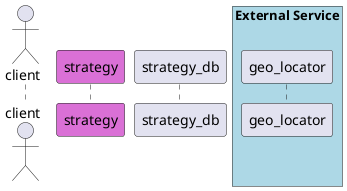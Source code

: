 @startuml
''https://plantuml.com/sequence-diagram
'autonumber
'mainframe "strategy POST api/v1/delivery-route"
'!include skinparams/skinparams.puml
'skinparam sequenceMessageAlign left
'skinparam maxmessagesize 350
'skinparam wrapWidth 250
'skinparam NoteFontColor green



Actor client  as gw
participant strategy as strategy #orchid
participant strategy_db as DB
box "External Service" #LightBlue
participant geo_locator as geo_locator
end box


'!includesub /variables/variables.puml !VARIABLES
'!$DELIVERY_ROUTE_NAME = "POST api/v1/delivery-route"
'!$DELIVERY_ROUTE_LINK = "https://samokat.tech/"


'gw -> strategy: request POST api/v1/delivery-route
''gw -> strategy: [[https://plantuml.com/ru/color request GET api/v1/delivery-route]]
'note left strategy
'заметка к **%autonumber%**
'
'{
'  "start": {
'    "objectId": "msk"
'  },
'  "end": {
'    "kladr": "78",
'    "lat": 59.93123,
'    "lon": 30.31123
'  },
'  "deliveryMethod": "посылка"
'}
'end note
''activate strategy #coral
'autonumber stop
'autonumber 11
''
'strategy->strategy: проверить запрос (обязательны  start.objectId, end.lat, end.lon, deliveryMethod)
''activate strategy #skyblue
''
'autonumber 20 10
'alt #TECHNOLOGY позитивный сценарий
''
''deactivate strategy
'strategy -> geo_locator: request GET api/v1/geopoligons(end.lat, end.lon)
''activate geo_locator
'geo_locator --> strategy: return: array<poligon_id>
'
''deactivate geo_locator
'strategy-> DB: SELECT (array<poligon_id>,  deliveryMethod)
'note right DB
'[[/images/tables.png таблицы ]]
'<img /chart_images/tables.png {scale=0.2}>
''<img https://habrastorage.org/getpro/habr/upload_files/858/7c2/2d6/8587c22d66288f2ea50936b46c45b0cc.jpeg{scale=0.2}>
'end note
''activate DB
'DB-->strategy: return: route
'note right strategy
'заметка к --%autonumber%--
'[[/jsons/delivery_route_response_200.json body]]
'end note
''deactivate DB
'alt #palegreen маршрут возвращен
'strategy --> gw:  response  200
'else #pink маршрут не найден
'strategy --> gw:  response   404 "ROUTE_NOT_FOUND"
'end
'else #IMPLEMENTATION Запрос не прошел валидацию
'strategy --> gw:  response $DELIVERY_ROUTE_NAME  400 "BAD_REQUEST"
'end
'deactivate strategy
@enduml